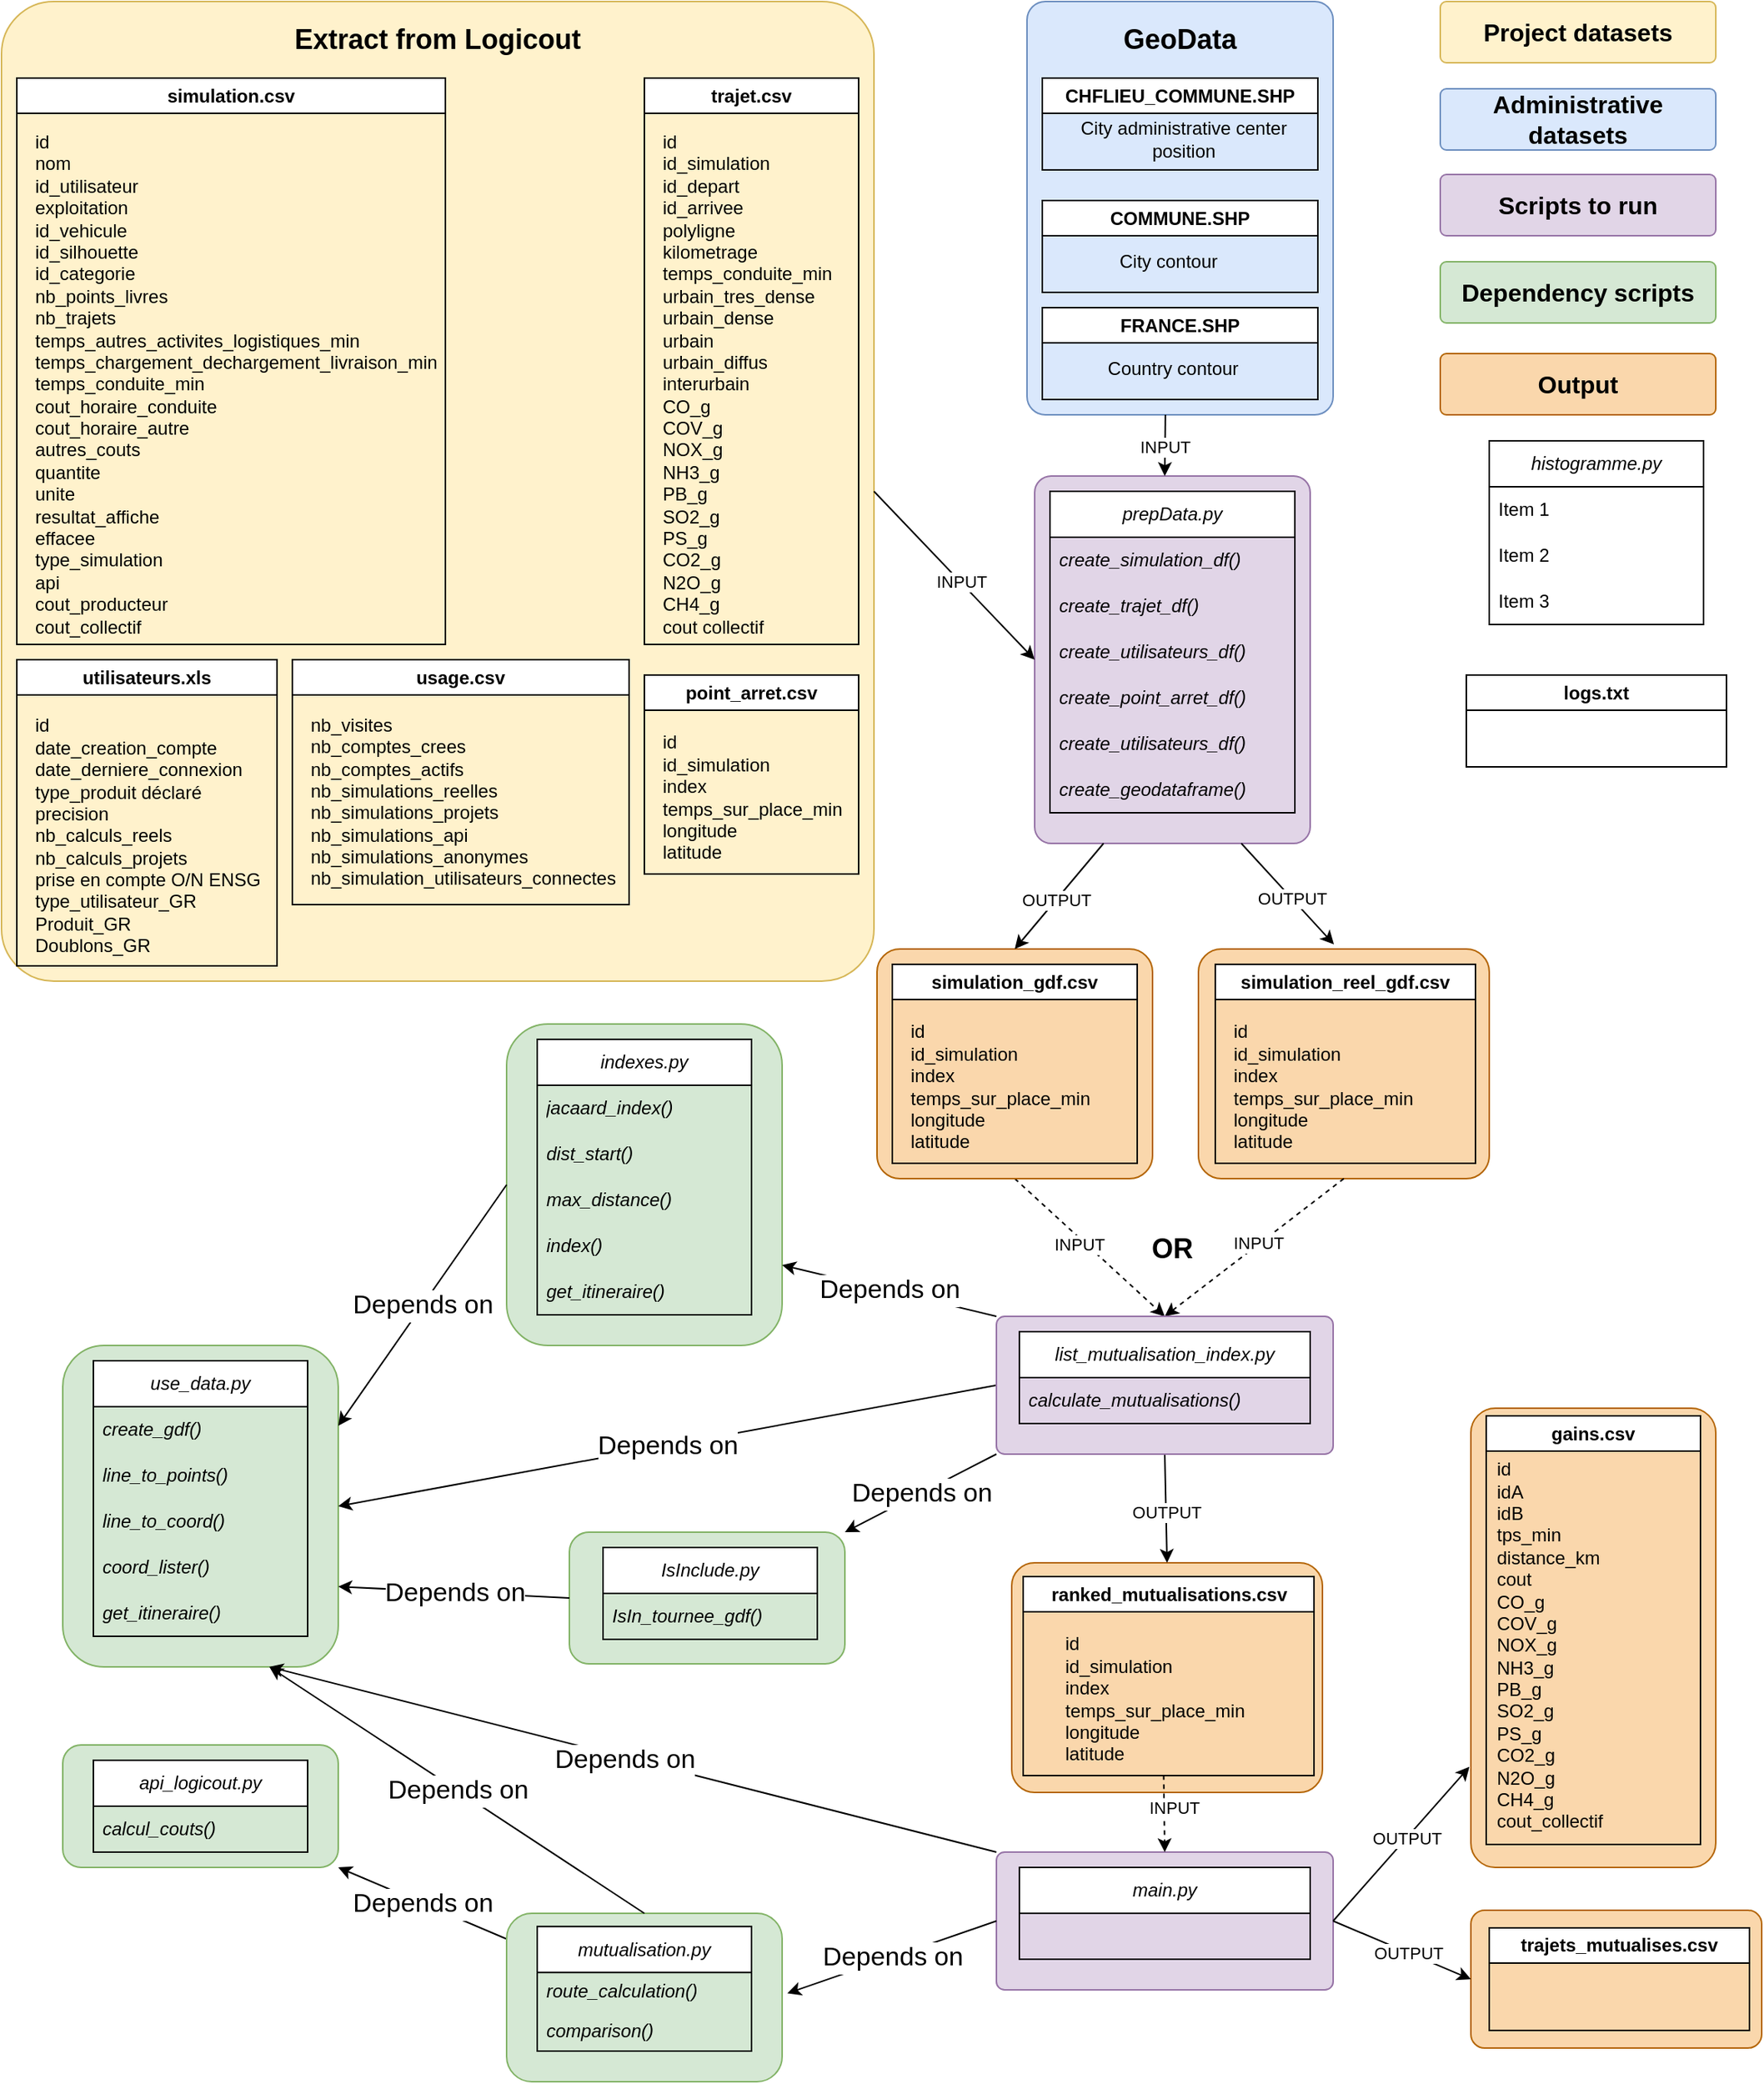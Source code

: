 <mxfile version="21.6.8" type="device">
  <diagram id="C5RBs43oDa-KdzZeNtuy" name="Page-1">
    <mxGraphModel dx="2844" dy="1932" grid="1" gridSize="10" guides="1" tooltips="1" connect="1" arrows="1" fold="1" page="1" pageScale="1" pageWidth="1169" pageHeight="827" math="0" shadow="0">
      <root>
        <mxCell id="WIyWlLk6GJQsqaUBKTNV-0" />
        <mxCell id="WIyWlLk6GJQsqaUBKTNV-1" parent="WIyWlLk6GJQsqaUBKTNV-0" />
        <mxCell id="5Gar_HWYRisM9vSzeSFC-234" value="" style="rounded=1;whiteSpace=wrap;html=1;shadow=0;glass=0;arcSize=10;fillColor=#fad7ac;strokeColor=#b46504;" vertex="1" parent="WIyWlLk6GJQsqaUBKTNV-1">
          <mxGeometry x="-195" y="470" width="190" height="90" as="geometry" />
        </mxCell>
        <mxCell id="5Gar_HWYRisM9vSzeSFC-221" value="" style="rounded=1;whiteSpace=wrap;html=1;shadow=0;glass=0;arcSize=10;fillColor=#fad7ac;strokeColor=#b46504;" vertex="1" parent="WIyWlLk6GJQsqaUBKTNV-1">
          <mxGeometry x="-495" y="243" width="203" height="150" as="geometry" />
        </mxCell>
        <mxCell id="5Gar_HWYRisM9vSzeSFC-211" value="" style="rounded=1;whiteSpace=wrap;html=1;shadow=0;glass=0;arcSize=10;fillColor=#fad7ac;strokeColor=#b46504;" vertex="1" parent="WIyWlLk6GJQsqaUBKTNV-1">
          <mxGeometry x="-373" y="-158" width="190" height="150" as="geometry" />
        </mxCell>
        <mxCell id="5Gar_HWYRisM9vSzeSFC-105" value="" style="rounded=1;whiteSpace=wrap;html=1;fillColor=#e1d5e7;strokeColor=#9673a6;arcSize=6;" vertex="1" parent="WIyWlLk6GJQsqaUBKTNV-1">
          <mxGeometry x="-480" y="-467" width="180" height="240" as="geometry" />
        </mxCell>
        <mxCell id="5Gar_HWYRisM9vSzeSFC-64" value="" style="rounded=1;whiteSpace=wrap;html=1;fillColor=#dae8fc;strokeColor=#6c8ebf;arcSize=6;" vertex="1" parent="WIyWlLk6GJQsqaUBKTNV-1">
          <mxGeometry x="-485" y="-777" width="200" height="270" as="geometry" />
        </mxCell>
        <mxCell id="5Gar_HWYRisM9vSzeSFC-61" value="" style="rounded=1;whiteSpace=wrap;html=1;fillColor=#fff2cc;strokeColor=#d6b656;shadow=0;glass=0;arcSize=6;" vertex="1" parent="WIyWlLk6GJQsqaUBKTNV-1">
          <mxGeometry x="-1155" y="-777" width="570" height="640" as="geometry" />
        </mxCell>
        <mxCell id="5Gar_HWYRisM9vSzeSFC-0" value="&lt;i&gt;prepData.py&lt;/i&gt;" style="swimlane;fontStyle=0;childLayout=stackLayout;horizontal=1;startSize=30;horizontalStack=0;resizeParent=1;resizeParentMax=0;resizeLast=0;collapsible=1;marginBottom=0;whiteSpace=wrap;html=1;resizable=0;deletable=0;" vertex="1" parent="WIyWlLk6GJQsqaUBKTNV-1">
          <mxGeometry x="-470" y="-457" width="160" height="210" as="geometry" />
        </mxCell>
        <mxCell id="5Gar_HWYRisM9vSzeSFC-1" value="&lt;i&gt;create_simulation_df()&lt;/i&gt;" style="text;strokeColor=none;fillColor=none;align=left;verticalAlign=middle;spacingLeft=4;spacingRight=4;overflow=hidden;points=[[0,0.5],[1,0.5]];portConstraint=eastwest;rotatable=0;whiteSpace=wrap;html=1;resizable=0;deletable=0;" vertex="1" parent="5Gar_HWYRisM9vSzeSFC-0">
          <mxGeometry y="30" width="160" height="30" as="geometry" />
        </mxCell>
        <mxCell id="5Gar_HWYRisM9vSzeSFC-2" value="&lt;i&gt;create_trajet_df()&lt;/i&gt;" style="text;strokeColor=none;fillColor=none;align=left;verticalAlign=middle;spacingLeft=4;spacingRight=4;overflow=hidden;points=[[0,0.5],[1,0.5]];portConstraint=eastwest;rotatable=0;whiteSpace=wrap;html=1;resizable=0;deletable=0;" vertex="1" parent="5Gar_HWYRisM9vSzeSFC-0">
          <mxGeometry y="60" width="160" height="30" as="geometry" />
        </mxCell>
        <mxCell id="5Gar_HWYRisM9vSzeSFC-3" value="&lt;i&gt;create_utilisateurs_df()&lt;/i&gt;" style="text;strokeColor=none;fillColor=none;align=left;verticalAlign=middle;spacingLeft=4;spacingRight=4;overflow=hidden;points=[[0,0.5],[1,0.5]];portConstraint=eastwest;rotatable=0;whiteSpace=wrap;html=1;resizable=0;deletable=0;" vertex="1" parent="5Gar_HWYRisM9vSzeSFC-0">
          <mxGeometry y="90" width="160" height="30" as="geometry" />
        </mxCell>
        <mxCell id="5Gar_HWYRisM9vSzeSFC-49" value="&lt;i&gt;create_point_arret_df()&lt;/i&gt;" style="text;strokeColor=none;fillColor=none;align=left;verticalAlign=middle;spacingLeft=4;spacingRight=4;overflow=hidden;points=[[0,0.5],[1,0.5]];portConstraint=eastwest;rotatable=0;whiteSpace=wrap;html=1;resizable=0;deletable=0;" vertex="1" parent="5Gar_HWYRisM9vSzeSFC-0">
          <mxGeometry y="120" width="160" height="30" as="geometry" />
        </mxCell>
        <mxCell id="5Gar_HWYRisM9vSzeSFC-112" value="&lt;i&gt;create_utilisateurs_df()&lt;/i&gt;" style="text;strokeColor=none;fillColor=none;align=left;verticalAlign=middle;spacingLeft=4;spacingRight=4;overflow=hidden;points=[[0,0.5],[1,0.5]];portConstraint=eastwest;rotatable=0;whiteSpace=wrap;html=1;resizable=0;deletable=0;" vertex="1" parent="5Gar_HWYRisM9vSzeSFC-0">
          <mxGeometry y="150" width="160" height="30" as="geometry" />
        </mxCell>
        <mxCell id="5Gar_HWYRisM9vSzeSFC-73" value="&lt;i&gt;create_geodataframe()&lt;/i&gt;" style="text;strokeColor=none;fillColor=none;align=left;verticalAlign=middle;spacingLeft=4;spacingRight=4;overflow=hidden;points=[[0,0.5],[1,0.5]];portConstraint=eastwest;rotatable=0;whiteSpace=wrap;html=1;resizable=0;deletable=0;" vertex="1" parent="5Gar_HWYRisM9vSzeSFC-0">
          <mxGeometry y="180" width="160" height="30" as="geometry" />
        </mxCell>
        <mxCell id="5Gar_HWYRisM9vSzeSFC-4" value="&lt;i&gt;histogramme.py&lt;/i&gt;" style="swimlane;fontStyle=0;childLayout=stackLayout;horizontal=1;startSize=30;horizontalStack=0;resizeParent=1;resizeParentMax=0;resizeLast=0;collapsible=1;marginBottom=0;whiteSpace=wrap;html=1;" vertex="1" parent="WIyWlLk6GJQsqaUBKTNV-1">
          <mxGeometry x="-183" y="-490" width="140" height="120" as="geometry" />
        </mxCell>
        <mxCell id="5Gar_HWYRisM9vSzeSFC-5" value="Item 1" style="text;strokeColor=none;fillColor=none;align=left;verticalAlign=middle;spacingLeft=4;spacingRight=4;overflow=hidden;points=[[0,0.5],[1,0.5]];portConstraint=eastwest;rotatable=0;whiteSpace=wrap;html=1;" vertex="1" parent="5Gar_HWYRisM9vSzeSFC-4">
          <mxGeometry y="30" width="140" height="30" as="geometry" />
        </mxCell>
        <mxCell id="5Gar_HWYRisM9vSzeSFC-6" value="Item 2" style="text;strokeColor=none;fillColor=none;align=left;verticalAlign=middle;spacingLeft=4;spacingRight=4;overflow=hidden;points=[[0,0.5],[1,0.5]];portConstraint=eastwest;rotatable=0;whiteSpace=wrap;html=1;" vertex="1" parent="5Gar_HWYRisM9vSzeSFC-4">
          <mxGeometry y="60" width="140" height="30" as="geometry" />
        </mxCell>
        <mxCell id="5Gar_HWYRisM9vSzeSFC-7" value="Item 3" style="text;strokeColor=none;fillColor=none;align=left;verticalAlign=middle;spacingLeft=4;spacingRight=4;overflow=hidden;points=[[0,0.5],[1,0.5]];portConstraint=eastwest;rotatable=0;whiteSpace=wrap;html=1;" vertex="1" parent="5Gar_HWYRisM9vSzeSFC-4">
          <mxGeometry y="90" width="140" height="30" as="geometry" />
        </mxCell>
        <mxCell id="5Gar_HWYRisM9vSzeSFC-37" value="point_arret.csv" style="swimlane;whiteSpace=wrap;html=1;" vertex="1" parent="WIyWlLk6GJQsqaUBKTNV-1">
          <mxGeometry x="-735" y="-337" width="140" height="130" as="geometry" />
        </mxCell>
        <mxCell id="5Gar_HWYRisM9vSzeSFC-41" value="id&lt;br&gt;id_simulation&lt;br&gt;index&lt;br&gt;temps_sur_place_min&lt;br&gt;longitude&lt;br&gt;latitude" style="text;html=1;align=left;verticalAlign=middle;resizable=0;points=[];autosize=1;strokeColor=none;fillColor=none;" vertex="1" parent="5Gar_HWYRisM9vSzeSFC-37">
          <mxGeometry x="10" y="30" width="140" height="100" as="geometry" />
        </mxCell>
        <mxCell id="5Gar_HWYRisM9vSzeSFC-38" value="simulation.csv" style="swimlane;whiteSpace=wrap;html=1;" vertex="1" parent="WIyWlLk6GJQsqaUBKTNV-1">
          <mxGeometry x="-1145" y="-727" width="280" height="370" as="geometry" />
        </mxCell>
        <mxCell id="5Gar_HWYRisM9vSzeSFC-42" value="id&lt;br&gt;nom&lt;br&gt;id_utilisateur&lt;br&gt;exploitation&lt;br&gt;id_vehicule&lt;br&gt;id_silhouette&lt;br&gt;id_categorie&lt;br&gt;nb_points_livres&lt;br&gt;nb_trajets&lt;br&gt;temps_autres_activites_logistiques_min&lt;br&gt;temps_chargement_dechargement_livraison_min&lt;br&gt;temps_conduite_min&lt;br&gt;cout_horaire_conduite&lt;br&gt;cout_horaire_autre&lt;br&gt;autres_couts&lt;br&gt;quantite&lt;br&gt;unite&lt;br&gt;resultat_affiche&lt;br&gt;effacee&lt;br&gt;type_simulation&lt;br&gt;api&lt;br&gt;cout_producteur&lt;br&gt;cout_collectif" style="text;html=1;align=left;verticalAlign=middle;resizable=0;points=[];autosize=1;strokeColor=none;fillColor=none;" vertex="1" parent="5Gar_HWYRisM9vSzeSFC-38">
          <mxGeometry x="10" y="30" width="290" height="340" as="geometry" />
        </mxCell>
        <mxCell id="5Gar_HWYRisM9vSzeSFC-40" value="usage.csv" style="swimlane;whiteSpace=wrap;html=1;" vertex="1" parent="WIyWlLk6GJQsqaUBKTNV-1">
          <mxGeometry x="-965" y="-347" width="220" height="160" as="geometry" />
        </mxCell>
        <mxCell id="5Gar_HWYRisM9vSzeSFC-44" value="&lt;div&gt;nb_visites&lt;/div&gt;&lt;div&gt;nb_comptes_crees&lt;/div&gt;&lt;div&gt;nb_comptes_actifs&lt;/div&gt;&lt;div&gt;nb_simulations_reelles&lt;/div&gt;&lt;div&gt;nb_simulations_projets&lt;/div&gt;&lt;div&gt;nb_simulations_api&lt;/div&gt;&lt;div&gt;nb_simulations_anonymes&lt;/div&gt;&lt;div&gt;nb_simulation_utilisateurs_connectes&lt;/div&gt;&lt;div&gt;&lt;br&gt;&lt;/div&gt;" style="text;html=1;align=left;verticalAlign=middle;resizable=0;points=[];autosize=1;strokeColor=none;fillColor=none;" vertex="1" parent="5Gar_HWYRisM9vSzeSFC-40">
          <mxGeometry x="10" y="30" width="220" height="140" as="geometry" />
        </mxCell>
        <mxCell id="5Gar_HWYRisM9vSzeSFC-55" value="COMMUNE.SHP" style="swimlane;whiteSpace=wrap;html=1;" vertex="1" parent="WIyWlLk6GJQsqaUBKTNV-1">
          <mxGeometry x="-475" y="-647" width="180" height="60" as="geometry" />
        </mxCell>
        <mxCell id="5Gar_HWYRisM9vSzeSFC-57" value="CHFLIEU_COMMUNE.SHP" style="swimlane;whiteSpace=wrap;html=1;startSize=23;" vertex="1" parent="WIyWlLk6GJQsqaUBKTNV-1">
          <mxGeometry x="-475" y="-727" width="180" height="60" as="geometry" />
        </mxCell>
        <mxCell id="5Gar_HWYRisM9vSzeSFC-193" value="City administrative center position" style="text;html=1;strokeColor=none;fillColor=none;align=center;verticalAlign=middle;whiteSpace=wrap;rounded=0;" vertex="1" parent="5Gar_HWYRisM9vSzeSFC-57">
          <mxGeometry x="5" y="20" width="175" height="40" as="geometry" />
        </mxCell>
        <mxCell id="5Gar_HWYRisM9vSzeSFC-58" value="FRANCE.SHP" style="swimlane;whiteSpace=wrap;html=1;" vertex="1" parent="WIyWlLk6GJQsqaUBKTNV-1">
          <mxGeometry x="-475" y="-577" width="180" height="60" as="geometry" />
        </mxCell>
        <mxCell id="5Gar_HWYRisM9vSzeSFC-39" value="trajet.csv" style="swimlane;whiteSpace=wrap;html=1;" vertex="1" parent="WIyWlLk6GJQsqaUBKTNV-1">
          <mxGeometry x="-735" y="-727" width="140" height="370" as="geometry" />
        </mxCell>
        <mxCell id="5Gar_HWYRisM9vSzeSFC-43" value="id&lt;br&gt;id_simulation&lt;br&gt;id_depart&lt;br&gt;id_arrivee&lt;br&gt;polyligne&lt;br&gt;kilometrage&lt;br&gt;temps_conduite_min&lt;br&gt;urbain_tres_dense&lt;br&gt;urbain_dense&lt;br&gt;urbain&lt;br&gt;urbain_diffus&lt;br&gt;interurbain&lt;br&gt;CO_g&lt;br&gt;COV_g&lt;br&gt;NOX_g&lt;br&gt;NH3_g&lt;br&gt;PB_g&lt;br&gt;SO2_g&lt;br&gt;PS_g&lt;br&gt;CO2_g&lt;br&gt;N2O_g&lt;br&gt;CH4_g&lt;br&gt;cout collectif" style="text;html=1;align=left;verticalAlign=middle;resizable=0;points=[];autosize=1;strokeColor=none;fillColor=none;" vertex="1" parent="5Gar_HWYRisM9vSzeSFC-39">
          <mxGeometry x="10" y="30" width="130" height="340" as="geometry" />
        </mxCell>
        <mxCell id="5Gar_HWYRisM9vSzeSFC-51" value="utilisateurs.xls" style="swimlane;whiteSpace=wrap;html=1;" vertex="1" parent="WIyWlLk6GJQsqaUBKTNV-1">
          <mxGeometry x="-1145" y="-347" width="170" height="200" as="geometry" />
        </mxCell>
        <mxCell id="5Gar_HWYRisM9vSzeSFC-52" value="&lt;div&gt;id&lt;/div&gt;&lt;div&gt;date_creation_compte&lt;/div&gt;&lt;div&gt;date_derniere_connexion&lt;/div&gt;&lt;div&gt;type_produit déclaré&lt;/div&gt;&lt;div&gt;precision&lt;/div&gt;&lt;div&gt;nb_calculs_reels&lt;/div&gt;&lt;div&gt;nb_calculs_projets&lt;/div&gt;&lt;div&gt;prise en compte O/N ENSG&lt;/div&gt;&lt;div&gt;type_utilisateur_GR&lt;/div&gt;&lt;div&gt;Produit_GR&lt;/div&gt;&lt;div&gt;Doublons_GR&lt;/div&gt;" style="text;html=1;align=left;verticalAlign=middle;resizable=0;points=[];autosize=1;strokeColor=none;fillColor=none;" vertex="1" parent="5Gar_HWYRisM9vSzeSFC-51">
          <mxGeometry x="10" y="30" width="170" height="170" as="geometry" />
        </mxCell>
        <mxCell id="5Gar_HWYRisM9vSzeSFC-63" value="&lt;b&gt;&lt;font style=&quot;font-size: 18px;&quot;&gt;Extract from Logicout&lt;/font&gt;&lt;/b&gt;" style="text;html=1;strokeColor=none;fillColor=none;align=center;verticalAlign=middle;whiteSpace=wrap;rounded=0;" vertex="1" parent="WIyWlLk6GJQsqaUBKTNV-1">
          <mxGeometry x="-965" y="-767" width="190" height="30" as="geometry" />
        </mxCell>
        <mxCell id="5Gar_HWYRisM9vSzeSFC-65" value="&lt;b&gt;&lt;font style=&quot;font-size: 18px;&quot;&gt;GeoData&lt;/font&gt;&lt;/b&gt;" style="text;html=1;strokeColor=none;fillColor=none;align=center;verticalAlign=middle;whiteSpace=wrap;rounded=0;" vertex="1" parent="WIyWlLk6GJQsqaUBKTNV-1">
          <mxGeometry x="-480" y="-767" width="190" height="30" as="geometry" />
        </mxCell>
        <mxCell id="5Gar_HWYRisM9vSzeSFC-81" value="" style="endArrow=classic;html=1;rounded=0;entryX=0.5;entryY=0;entryDx=0;entryDy=0;exitX=0.5;exitY=1;exitDx=0;exitDy=0;dashed=1;" edge="1" parent="WIyWlLk6GJQsqaUBKTNV-1" source="5Gar_HWYRisM9vSzeSFC-211" target="5Gar_HWYRisM9vSzeSFC-115">
          <mxGeometry relative="1" as="geometry">
            <mxPoint x="-274.94" y="-97" as="sourcePoint" />
            <mxPoint x="-345" y="-18" as="targetPoint" />
          </mxGeometry>
        </mxCell>
        <mxCell id="5Gar_HWYRisM9vSzeSFC-84" value="INPUT" style="edgeLabel;html=1;align=center;verticalAlign=middle;resizable=0;points=[];" vertex="1" connectable="0" parent="5Gar_HWYRisM9vSzeSFC-81">
          <mxGeometry x="0.073" relative="1" as="geometry">
            <mxPoint x="6" y="-6" as="offset" />
          </mxGeometry>
        </mxCell>
        <mxCell id="5Gar_HWYRisM9vSzeSFC-85" value="" style="endArrow=classic;html=1;rounded=0;exitX=0.452;exitY=1;exitDx=0;exitDy=0;exitPerimeter=0;" edge="1" parent="WIyWlLk6GJQsqaUBKTNV-1" source="5Gar_HWYRisM9vSzeSFC-64">
          <mxGeometry relative="1" as="geometry">
            <mxPoint x="-396" y="-504" as="sourcePoint" />
            <mxPoint x="-395" y="-467" as="targetPoint" />
          </mxGeometry>
        </mxCell>
        <mxCell id="5Gar_HWYRisM9vSzeSFC-88" value="INPUT" style="edgeLabel;html=1;align=center;verticalAlign=middle;resizable=0;points=[];" vertex="1" connectable="0" parent="5Gar_HWYRisM9vSzeSFC-85">
          <mxGeometry x="0.073" relative="1" as="geometry">
            <mxPoint y="-1" as="offset" />
          </mxGeometry>
        </mxCell>
        <mxCell id="5Gar_HWYRisM9vSzeSFC-97" value="" style="endArrow=classic;html=1;rounded=0;entryX=0.466;entryY=-0.02;entryDx=0;entryDy=0;exitX=0.75;exitY=1;exitDx=0;exitDy=0;entryPerimeter=0;" edge="1" parent="WIyWlLk6GJQsqaUBKTNV-1" source="5Gar_HWYRisM9vSzeSFC-105" target="5Gar_HWYRisM9vSzeSFC-211">
          <mxGeometry relative="1" as="geometry">
            <mxPoint x="-385" y="-227" as="sourcePoint" />
            <mxPoint x="-375" y="-187" as="targetPoint" />
          </mxGeometry>
        </mxCell>
        <mxCell id="5Gar_HWYRisM9vSzeSFC-100" value="OUTPUT" style="edgeLabel;html=1;align=center;verticalAlign=middle;resizable=0;points=[];" vertex="1" connectable="0" parent="5Gar_HWYRisM9vSzeSFC-97">
          <mxGeometry x="0.073" relative="1" as="geometry">
            <mxPoint as="offset" />
          </mxGeometry>
        </mxCell>
        <mxCell id="5Gar_HWYRisM9vSzeSFC-101" value="" style="endArrow=classic;html=1;rounded=0;dashed=1;entryX=0.5;entryY=0;entryDx=0;entryDy=0;exitX=0.5;exitY=1;exitDx=0;exitDy=0;" edge="1" parent="WIyWlLk6GJQsqaUBKTNV-1" source="5Gar_HWYRisM9vSzeSFC-209" target="5Gar_HWYRisM9vSzeSFC-115">
          <mxGeometry relative="1" as="geometry">
            <mxPoint x="-455" y="-7" as="sourcePoint" />
            <mxPoint x="-414" y="62" as="targetPoint" />
          </mxGeometry>
        </mxCell>
        <mxCell id="5Gar_HWYRisM9vSzeSFC-103" value="INPUT" style="edgeLabel;html=1;align=center;verticalAlign=middle;resizable=0;points=[];" vertex="1" connectable="0" parent="5Gar_HWYRisM9vSzeSFC-101">
          <mxGeometry x="0.073" relative="1" as="geometry">
            <mxPoint x="-11" y="-6" as="offset" />
          </mxGeometry>
        </mxCell>
        <mxCell id="5Gar_HWYRisM9vSzeSFC-104" value="&lt;b&gt;&lt;font style=&quot;font-size: 18px;&quot;&gt;OR&lt;/font&gt;&lt;/b&gt;" style="text;html=1;strokeColor=none;fillColor=none;align=center;verticalAlign=middle;whiteSpace=wrap;rounded=0;" vertex="1" parent="WIyWlLk6GJQsqaUBKTNV-1">
          <mxGeometry x="-420" y="23" width="60" height="29" as="geometry" />
        </mxCell>
        <mxCell id="5Gar_HWYRisM9vSzeSFC-106" value="" style="endArrow=classic;html=1;rounded=0;exitX=1;exitY=0.5;exitDx=0;exitDy=0;entryX=0;entryY=0.5;entryDx=0;entryDy=0;" edge="1" parent="WIyWlLk6GJQsqaUBKTNV-1" source="5Gar_HWYRisM9vSzeSFC-61" target="5Gar_HWYRisM9vSzeSFC-105">
          <mxGeometry relative="1" as="geometry">
            <mxPoint x="-385" y="-497" as="sourcePoint" />
            <mxPoint x="-385" y="-457" as="targetPoint" />
          </mxGeometry>
        </mxCell>
        <mxCell id="5Gar_HWYRisM9vSzeSFC-109" value="INPUT" style="edgeLabel;html=1;align=center;verticalAlign=middle;resizable=0;points=[];" vertex="1" connectable="0" parent="5Gar_HWYRisM9vSzeSFC-106">
          <mxGeometry x="0.073" relative="1" as="geometry">
            <mxPoint as="offset" />
          </mxGeometry>
        </mxCell>
        <mxCell id="5Gar_HWYRisM9vSzeSFC-123" value="ranked_mutualisations.csv" style="swimlane;whiteSpace=wrap;html=1;" vertex="1" parent="WIyWlLk6GJQsqaUBKTNV-1">
          <mxGeometry x="-487.5" y="252" width="190" height="130" as="geometry" />
        </mxCell>
        <mxCell id="5Gar_HWYRisM9vSzeSFC-124" value="id&lt;br&gt;id_simulation&lt;br&gt;index&lt;br&gt;temps_sur_place_min&lt;br&gt;longitude&lt;br&gt;latitude" style="text;html=1;align=left;verticalAlign=middle;resizable=0;points=[];autosize=1;strokeColor=none;fillColor=none;" vertex="1" parent="5Gar_HWYRisM9vSzeSFC-123">
          <mxGeometry x="25" y="30" width="140" height="100" as="geometry" />
        </mxCell>
        <mxCell id="5Gar_HWYRisM9vSzeSFC-126" value="" style="endArrow=classic;html=1;rounded=0;exitX=0.5;exitY=1;exitDx=0;exitDy=0;entryX=0.5;entryY=0;entryDx=0;entryDy=0;" edge="1" parent="WIyWlLk6GJQsqaUBKTNV-1" source="5Gar_HWYRisM9vSzeSFC-115" target="5Gar_HWYRisM9vSzeSFC-221">
          <mxGeometry relative="1" as="geometry">
            <mxPoint x="-245" y="102" as="sourcePoint" />
            <mxPoint x="-225" y="97" as="targetPoint" />
          </mxGeometry>
        </mxCell>
        <mxCell id="5Gar_HWYRisM9vSzeSFC-127" value="OUTPUT" style="edgeLabel;html=1;align=center;verticalAlign=middle;resizable=0;points=[];" vertex="1" connectable="0" parent="5Gar_HWYRisM9vSzeSFC-126">
          <mxGeometry x="0.073" relative="1" as="geometry">
            <mxPoint as="offset" />
          </mxGeometry>
        </mxCell>
        <mxCell id="5Gar_HWYRisM9vSzeSFC-147" value="" style="group" vertex="1" connectable="0" parent="WIyWlLk6GJQsqaUBKTNV-1">
          <mxGeometry x="-1115" y="101" width="180" height="210" as="geometry" />
        </mxCell>
        <mxCell id="5Gar_HWYRisM9vSzeSFC-122" value="" style="rounded=1;whiteSpace=wrap;html=1;fillColor=#d5e8d4;strokeColor=#82b366;" vertex="1" parent="5Gar_HWYRisM9vSzeSFC-147">
          <mxGeometry width="180" height="210" as="geometry" />
        </mxCell>
        <mxCell id="5Gar_HWYRisM9vSzeSFC-33" value="&lt;i&gt;use_data.py&lt;/i&gt;" style="swimlane;fontStyle=0;childLayout=stackLayout;horizontal=1;startSize=30;horizontalStack=0;resizeParent=1;resizeParentMax=0;resizeLast=0;collapsible=1;marginBottom=0;whiteSpace=wrap;html=1;" vertex="1" parent="5Gar_HWYRisM9vSzeSFC-147">
          <mxGeometry x="20" y="10" width="140" height="180" as="geometry" />
        </mxCell>
        <mxCell id="5Gar_HWYRisM9vSzeSFC-34" value="&lt;i&gt;create_gdf()&lt;/i&gt;" style="text;strokeColor=none;fillColor=none;align=left;verticalAlign=middle;spacingLeft=4;spacingRight=4;overflow=hidden;points=[[0,0.5],[1,0.5]];portConstraint=eastwest;rotatable=0;whiteSpace=wrap;html=1;" vertex="1" parent="5Gar_HWYRisM9vSzeSFC-33">
          <mxGeometry y="30" width="140" height="30" as="geometry" />
        </mxCell>
        <mxCell id="5Gar_HWYRisM9vSzeSFC-35" value="&lt;i&gt;line_to_points()&lt;/i&gt;" style="text;strokeColor=none;fillColor=none;align=left;verticalAlign=middle;spacingLeft=4;spacingRight=4;overflow=hidden;points=[[0,0.5],[1,0.5]];portConstraint=eastwest;rotatable=0;whiteSpace=wrap;html=1;" vertex="1" parent="5Gar_HWYRisM9vSzeSFC-33">
          <mxGeometry y="60" width="140" height="30" as="geometry" />
        </mxCell>
        <mxCell id="5Gar_HWYRisM9vSzeSFC-36" value="&lt;i&gt;line_to_coord()&lt;/i&gt;" style="text;strokeColor=none;fillColor=none;align=left;verticalAlign=middle;spacingLeft=4;spacingRight=4;overflow=hidden;points=[[0,0.5],[1,0.5]];portConstraint=eastwest;rotatable=0;whiteSpace=wrap;html=1;" vertex="1" parent="5Gar_HWYRisM9vSzeSFC-33">
          <mxGeometry y="90" width="140" height="30" as="geometry" />
        </mxCell>
        <mxCell id="5Gar_HWYRisM9vSzeSFC-131" value="&lt;i&gt;coord_lister()&lt;/i&gt;" style="text;strokeColor=none;fillColor=none;align=left;verticalAlign=middle;spacingLeft=4;spacingRight=4;overflow=hidden;points=[[0,0.5],[1,0.5]];portConstraint=eastwest;rotatable=0;whiteSpace=wrap;html=1;" vertex="1" parent="5Gar_HWYRisM9vSzeSFC-33">
          <mxGeometry y="120" width="140" height="30" as="geometry" />
        </mxCell>
        <mxCell id="5Gar_HWYRisM9vSzeSFC-132" value="&lt;i&gt;get_itineraire()&lt;/i&gt;" style="text;strokeColor=none;fillColor=none;align=left;verticalAlign=middle;spacingLeft=4;spacingRight=4;overflow=hidden;points=[[0,0.5],[1,0.5]];portConstraint=eastwest;rotatable=0;whiteSpace=wrap;html=1;" vertex="1" parent="5Gar_HWYRisM9vSzeSFC-33">
          <mxGeometry y="150" width="140" height="30" as="geometry" />
        </mxCell>
        <mxCell id="5Gar_HWYRisM9vSzeSFC-149" value="" style="group" vertex="1" connectable="0" parent="WIyWlLk6GJQsqaUBKTNV-1">
          <mxGeometry x="-825" y="-109" width="180" height="210" as="geometry" />
        </mxCell>
        <mxCell id="5Gar_HWYRisM9vSzeSFC-140" value="" style="rounded=1;whiteSpace=wrap;html=1;fillColor=#d5e8d4;strokeColor=#82b366;" vertex="1" parent="5Gar_HWYRisM9vSzeSFC-149">
          <mxGeometry width="180" height="210" as="geometry" />
        </mxCell>
        <mxCell id="5Gar_HWYRisM9vSzeSFC-141" value="&lt;i&gt;indexes.py&lt;/i&gt;" style="swimlane;fontStyle=0;childLayout=stackLayout;horizontal=1;startSize=30;horizontalStack=0;resizeParent=1;resizeParentMax=0;resizeLast=0;collapsible=1;marginBottom=0;whiteSpace=wrap;html=1;" vertex="1" parent="5Gar_HWYRisM9vSzeSFC-149">
          <mxGeometry x="20" y="10" width="140" height="180" as="geometry" />
        </mxCell>
        <mxCell id="5Gar_HWYRisM9vSzeSFC-142" value="&lt;i&gt;jacaard_index()&lt;/i&gt;" style="text;strokeColor=none;fillColor=none;align=left;verticalAlign=middle;spacingLeft=4;spacingRight=4;overflow=hidden;points=[[0,0.5],[1,0.5]];portConstraint=eastwest;rotatable=0;whiteSpace=wrap;html=1;" vertex="1" parent="5Gar_HWYRisM9vSzeSFC-141">
          <mxGeometry y="30" width="140" height="30" as="geometry" />
        </mxCell>
        <mxCell id="5Gar_HWYRisM9vSzeSFC-143" value="&lt;i&gt;dist_start()&lt;/i&gt;" style="text;strokeColor=none;fillColor=none;align=left;verticalAlign=middle;spacingLeft=4;spacingRight=4;overflow=hidden;points=[[0,0.5],[1,0.5]];portConstraint=eastwest;rotatable=0;whiteSpace=wrap;html=1;" vertex="1" parent="5Gar_HWYRisM9vSzeSFC-141">
          <mxGeometry y="60" width="140" height="30" as="geometry" />
        </mxCell>
        <mxCell id="5Gar_HWYRisM9vSzeSFC-144" value="&lt;i&gt;max_distance()&lt;/i&gt;" style="text;strokeColor=none;fillColor=none;align=left;verticalAlign=middle;spacingLeft=4;spacingRight=4;overflow=hidden;points=[[0,0.5],[1,0.5]];portConstraint=eastwest;rotatable=0;whiteSpace=wrap;html=1;" vertex="1" parent="5Gar_HWYRisM9vSzeSFC-141">
          <mxGeometry y="90" width="140" height="30" as="geometry" />
        </mxCell>
        <mxCell id="5Gar_HWYRisM9vSzeSFC-145" value="&lt;i&gt;index()&lt;/i&gt;" style="text;strokeColor=none;fillColor=none;align=left;verticalAlign=middle;spacingLeft=4;spacingRight=4;overflow=hidden;points=[[0,0.5],[1,0.5]];portConstraint=eastwest;rotatable=0;whiteSpace=wrap;html=1;" vertex="1" parent="5Gar_HWYRisM9vSzeSFC-141">
          <mxGeometry y="120" width="140" height="30" as="geometry" />
        </mxCell>
        <mxCell id="5Gar_HWYRisM9vSzeSFC-146" value="&lt;i&gt;get_itineraire()&lt;/i&gt;" style="text;strokeColor=none;fillColor=none;align=left;verticalAlign=middle;spacingLeft=4;spacingRight=4;overflow=hidden;points=[[0,0.5],[1,0.5]];portConstraint=eastwest;rotatable=0;whiteSpace=wrap;html=1;" vertex="1" parent="5Gar_HWYRisM9vSzeSFC-141">
          <mxGeometry y="150" width="140" height="30" as="geometry" />
        </mxCell>
        <mxCell id="5Gar_HWYRisM9vSzeSFC-150" value="" style="group" vertex="1" connectable="0" parent="WIyWlLk6GJQsqaUBKTNV-1">
          <mxGeometry x="-800" y="212" width="186" height="210" as="geometry" />
        </mxCell>
        <mxCell id="5Gar_HWYRisM9vSzeSFC-159" value="" style="group" vertex="1" connectable="0" parent="5Gar_HWYRisM9vSzeSFC-150">
          <mxGeometry x="16" y="11" width="180" height="86" as="geometry" />
        </mxCell>
        <mxCell id="5Gar_HWYRisM9vSzeSFC-133" value="" style="rounded=1;whiteSpace=wrap;html=1;fillColor=#d5e8d4;strokeColor=#82b366;container=1;" vertex="1" parent="5Gar_HWYRisM9vSzeSFC-159">
          <mxGeometry width="180" height="86" as="geometry" />
        </mxCell>
        <mxCell id="5Gar_HWYRisM9vSzeSFC-134" value="&lt;i&gt;IsInclude.py&lt;/i&gt;" style="swimlane;fontStyle=0;childLayout=stackLayout;horizontal=1;startSize=30;horizontalStack=0;resizeParent=1;resizeParentMax=0;resizeLast=0;collapsible=1;marginBottom=0;whiteSpace=wrap;html=1;" vertex="1" parent="5Gar_HWYRisM9vSzeSFC-159">
          <mxGeometry x="22" y="10" width="140" height="60" as="geometry" />
        </mxCell>
        <mxCell id="5Gar_HWYRisM9vSzeSFC-135" value="&lt;i&gt;IsIn_tournee_gdf()&lt;/i&gt;" style="text;strokeColor=none;fillColor=none;align=left;verticalAlign=middle;spacingLeft=4;spacingRight=4;overflow=hidden;points=[[0,0.5],[1,0.5]];portConstraint=eastwest;rotatable=0;whiteSpace=wrap;html=1;" vertex="1" parent="5Gar_HWYRisM9vSzeSFC-134">
          <mxGeometry y="30" width="140" height="30" as="geometry" />
        </mxCell>
        <mxCell id="5Gar_HWYRisM9vSzeSFC-120" value="" style="endArrow=classic;html=1;rounded=0;entryX=1;entryY=0.5;entryDx=0;entryDy=0;fontSize=23;exitX=0;exitY=0.5;exitDx=0;exitDy=0;" edge="1" parent="WIyWlLk6GJQsqaUBKTNV-1" source="5Gar_HWYRisM9vSzeSFC-115" target="5Gar_HWYRisM9vSzeSFC-122">
          <mxGeometry relative="1" as="geometry">
            <mxPoint x="-515" y="172" as="sourcePoint" />
            <mxPoint x="-715" y="-98" as="targetPoint" />
          </mxGeometry>
        </mxCell>
        <mxCell id="5Gar_HWYRisM9vSzeSFC-121" value="Depends on" style="edgeLabel;resizable=0;html=1;align=center;verticalAlign=middle;fontSize=17;" connectable="0" vertex="1" parent="5Gar_HWYRisM9vSzeSFC-120">
          <mxGeometry relative="1" as="geometry" />
        </mxCell>
        <mxCell id="5Gar_HWYRisM9vSzeSFC-155" value="" style="endArrow=classic;html=1;rounded=0;exitX=0;exitY=0.5;exitDx=0;exitDy=0;fontSize=23;entryX=1;entryY=0.25;entryDx=0;entryDy=0;" edge="1" parent="WIyWlLk6GJQsqaUBKTNV-1" source="5Gar_HWYRisM9vSzeSFC-140" target="5Gar_HWYRisM9vSzeSFC-122">
          <mxGeometry relative="1" as="geometry">
            <mxPoint x="-505" y="62" as="sourcePoint" />
            <mxPoint x="-935" y="-105" as="targetPoint" />
          </mxGeometry>
        </mxCell>
        <mxCell id="5Gar_HWYRisM9vSzeSFC-156" value="Depends on" style="edgeLabel;resizable=0;html=1;align=center;verticalAlign=middle;fontSize=17;" connectable="0" vertex="1" parent="5Gar_HWYRisM9vSzeSFC-155">
          <mxGeometry relative="1" as="geometry" />
        </mxCell>
        <mxCell id="5Gar_HWYRisM9vSzeSFC-158" value="" style="group" vertex="1" connectable="0" parent="WIyWlLk6GJQsqaUBKTNV-1">
          <mxGeometry x="-505" y="82" width="220" height="90" as="geometry" />
        </mxCell>
        <mxCell id="5Gar_HWYRisM9vSzeSFC-115" value="" style="rounded=1;whiteSpace=wrap;html=1;fillColor=#e1d5e7;strokeColor=#9673a6;arcSize=6;" vertex="1" parent="5Gar_HWYRisM9vSzeSFC-158">
          <mxGeometry width="220" height="90" as="geometry" />
        </mxCell>
        <mxCell id="5Gar_HWYRisM9vSzeSFC-12" value="&lt;i&gt;list_mutualisation_index.py&lt;/i&gt;" style="swimlane;fontStyle=0;childLayout=stackLayout;horizontal=1;startSize=30;horizontalStack=0;resizeParent=1;resizeParentMax=0;resizeLast=0;collapsible=1;marginBottom=0;whiteSpace=wrap;html=1;" vertex="1" parent="5Gar_HWYRisM9vSzeSFC-158">
          <mxGeometry x="15" y="10" width="190" height="60" as="geometry" />
        </mxCell>
        <mxCell id="5Gar_HWYRisM9vSzeSFC-13" value="&lt;i&gt;calculate_mutualisations()&lt;/i&gt;" style="text;strokeColor=none;fillColor=none;align=left;verticalAlign=middle;spacingLeft=4;spacingRight=4;overflow=hidden;points=[[0,0.5],[1,0.5]];portConstraint=eastwest;rotatable=0;whiteSpace=wrap;html=1;" vertex="1" parent="5Gar_HWYRisM9vSzeSFC-12">
          <mxGeometry y="30" width="190" height="30" as="geometry" />
        </mxCell>
        <mxCell id="5Gar_HWYRisM9vSzeSFC-160" value="" style="endArrow=classic;html=1;rounded=0;exitX=0;exitY=0.5;exitDx=0;exitDy=0;fontSize=23;entryX=1;entryY=0.75;entryDx=0;entryDy=0;" edge="1" parent="WIyWlLk6GJQsqaUBKTNV-1" source="5Gar_HWYRisM9vSzeSFC-133" target="5Gar_HWYRisM9vSzeSFC-122">
          <mxGeometry relative="1" as="geometry">
            <mxPoint x="-775" y="67" as="sourcePoint" />
            <mxPoint x="-925" y="198" as="targetPoint" />
          </mxGeometry>
        </mxCell>
        <mxCell id="5Gar_HWYRisM9vSzeSFC-161" value="Depends on" style="edgeLabel;resizable=0;html=1;align=center;verticalAlign=middle;fontSize=17;" connectable="0" vertex="1" parent="5Gar_HWYRisM9vSzeSFC-160">
          <mxGeometry relative="1" as="geometry" />
        </mxCell>
        <mxCell id="5Gar_HWYRisM9vSzeSFC-163" value="" style="group" vertex="1" connectable="0" parent="WIyWlLk6GJQsqaUBKTNV-1">
          <mxGeometry x="-505" y="432" width="220" height="90" as="geometry" />
        </mxCell>
        <mxCell id="5Gar_HWYRisM9vSzeSFC-164" value="" style="rounded=1;whiteSpace=wrap;html=1;fillColor=#e1d5e7;strokeColor=#9673a6;arcSize=6;" vertex="1" parent="5Gar_HWYRisM9vSzeSFC-163">
          <mxGeometry width="220" height="90" as="geometry" />
        </mxCell>
        <mxCell id="5Gar_HWYRisM9vSzeSFC-165" value="&lt;i&gt;main.py&lt;/i&gt;" style="swimlane;fontStyle=0;childLayout=stackLayout;horizontal=1;startSize=30;horizontalStack=0;resizeParent=1;resizeParentMax=0;resizeLast=0;collapsible=1;marginBottom=0;whiteSpace=wrap;html=1;" vertex="1" parent="5Gar_HWYRisM9vSzeSFC-163">
          <mxGeometry x="15" y="10" width="190" height="60" as="geometry" />
        </mxCell>
        <mxCell id="5Gar_HWYRisM9vSzeSFC-170" value="" style="endArrow=classic;html=1;rounded=0;exitX=0;exitY=0;exitDx=0;exitDy=0;fontSize=23;entryX=0.75;entryY=1;entryDx=0;entryDy=0;" edge="1" parent="WIyWlLk6GJQsqaUBKTNV-1" source="5Gar_HWYRisM9vSzeSFC-164" target="5Gar_HWYRisM9vSzeSFC-122">
          <mxGeometry relative="1" as="geometry">
            <mxPoint x="-791" y="461" as="sourcePoint" />
            <mxPoint x="-941" y="380" as="targetPoint" />
          </mxGeometry>
        </mxCell>
        <mxCell id="5Gar_HWYRisM9vSzeSFC-171" value="Depends on" style="edgeLabel;resizable=0;html=1;align=center;verticalAlign=middle;fontSize=17;" connectable="0" vertex="1" parent="5Gar_HWYRisM9vSzeSFC-170">
          <mxGeometry relative="1" as="geometry">
            <mxPoint x="-6" as="offset" />
          </mxGeometry>
        </mxCell>
        <mxCell id="5Gar_HWYRisM9vSzeSFC-188" value="" style="endArrow=classic;html=1;rounded=0;fontSize=23;entryX=1.019;entryY=0.475;entryDx=0;entryDy=0;entryPerimeter=0;exitX=0;exitY=0.5;exitDx=0;exitDy=0;" edge="1" parent="WIyWlLk6GJQsqaUBKTNV-1" source="5Gar_HWYRisM9vSzeSFC-164" target="5Gar_HWYRisM9vSzeSFC-173">
          <mxGeometry relative="1" as="geometry">
            <mxPoint x="-525" y="582" as="sourcePoint" />
            <mxPoint x="-970" y="321" as="targetPoint" />
          </mxGeometry>
        </mxCell>
        <mxCell id="5Gar_HWYRisM9vSzeSFC-189" value="Depends on" style="edgeLabel;resizable=0;html=1;align=center;verticalAlign=middle;fontSize=17;" connectable="0" vertex="1" parent="5Gar_HWYRisM9vSzeSFC-188">
          <mxGeometry relative="1" as="geometry" />
        </mxCell>
        <mxCell id="5Gar_HWYRisM9vSzeSFC-190" value="" style="endArrow=classic;html=1;rounded=0;fontSize=23;entryX=1;entryY=1;entryDx=0;entryDy=0;" edge="1" parent="WIyWlLk6GJQsqaUBKTNV-1" source="5Gar_HWYRisM9vSzeSFC-173" target="5Gar_HWYRisM9vSzeSFC-181">
          <mxGeometry relative="1" as="geometry">
            <mxPoint x="-931.5" y="576.29" as="sourcePoint" />
            <mxPoint x="-1078.5" y="558.29" as="targetPoint" />
          </mxGeometry>
        </mxCell>
        <mxCell id="5Gar_HWYRisM9vSzeSFC-191" value="Depends on" style="edgeLabel;resizable=0;html=1;align=center;verticalAlign=middle;fontSize=17;" connectable="0" vertex="1" parent="5Gar_HWYRisM9vSzeSFC-190">
          <mxGeometry relative="1" as="geometry" />
        </mxCell>
        <mxCell id="5Gar_HWYRisM9vSzeSFC-192" value="" style="group" vertex="1" connectable="0" parent="WIyWlLk6GJQsqaUBKTNV-1">
          <mxGeometry x="-1115" y="362" width="180" height="80" as="geometry" />
        </mxCell>
        <mxCell id="5Gar_HWYRisM9vSzeSFC-181" value="" style="rounded=1;whiteSpace=wrap;html=1;fillColor=#d5e8d4;strokeColor=#82b366;" vertex="1" parent="5Gar_HWYRisM9vSzeSFC-192">
          <mxGeometry width="180" height="80" as="geometry" />
        </mxCell>
        <mxCell id="5Gar_HWYRisM9vSzeSFC-182" value="&lt;i&gt;api_logicout.py&lt;/i&gt;" style="swimlane;fontStyle=0;childLayout=stackLayout;horizontal=1;startSize=30;horizontalStack=0;resizeParent=1;resizeParentMax=0;resizeLast=0;collapsible=1;marginBottom=0;whiteSpace=wrap;html=1;" vertex="1" parent="5Gar_HWYRisM9vSzeSFC-192">
          <mxGeometry x="20" y="10" width="140" height="60" as="geometry" />
        </mxCell>
        <mxCell id="5Gar_HWYRisM9vSzeSFC-183" value="&lt;i&gt;calcul_couts()&lt;/i&gt;" style="text;strokeColor=none;fillColor=none;align=left;verticalAlign=middle;spacingLeft=4;spacingRight=4;overflow=hidden;points=[[0,0.5],[1,0.5]];portConstraint=eastwest;rotatable=0;whiteSpace=wrap;html=1;" vertex="1" parent="5Gar_HWYRisM9vSzeSFC-182">
          <mxGeometry y="30" width="140" height="30" as="geometry" />
        </mxCell>
        <mxCell id="5Gar_HWYRisM9vSzeSFC-194" value="City contour" style="text;html=1;strokeColor=none;fillColor=none;align=center;verticalAlign=middle;whiteSpace=wrap;rounded=0;" vertex="1" parent="WIyWlLk6GJQsqaUBKTNV-1">
          <mxGeometry x="-480" y="-627" width="175" height="40" as="geometry" />
        </mxCell>
        <mxCell id="5Gar_HWYRisM9vSzeSFC-195" value="Country contour" style="text;html=1;strokeColor=none;fillColor=none;align=center;verticalAlign=middle;whiteSpace=wrap;rounded=0;" vertex="1" parent="WIyWlLk6GJQsqaUBKTNV-1">
          <mxGeometry x="-477.5" y="-557" width="175" height="40" as="geometry" />
        </mxCell>
        <mxCell id="5Gar_HWYRisM9vSzeSFC-196" value="&lt;font style=&quot;font-size: 16px;&quot;&gt;&lt;b&gt;Project datasets&lt;/b&gt;&lt;/font&gt;" style="rounded=1;whiteSpace=wrap;html=1;fillColor=#fff2cc;strokeColor=#d6b656;shadow=0;glass=0;arcSize=10;" vertex="1" parent="WIyWlLk6GJQsqaUBKTNV-1">
          <mxGeometry x="-215" y="-777" width="180" height="40" as="geometry" />
        </mxCell>
        <mxCell id="5Gar_HWYRisM9vSzeSFC-199" value="&lt;font style=&quot;font-size: 16px;&quot;&gt;&lt;b&gt;Administrative&lt;br&gt;datasets&lt;/b&gt;&lt;/font&gt;" style="rounded=1;whiteSpace=wrap;html=1;fillColor=#dae8fc;strokeColor=#6c8ebf;shadow=0;glass=0;arcSize=10;" vertex="1" parent="WIyWlLk6GJQsqaUBKTNV-1">
          <mxGeometry x="-215" y="-720" width="180" height="40" as="geometry" />
        </mxCell>
        <mxCell id="5Gar_HWYRisM9vSzeSFC-200" value="&lt;font style=&quot;font-size: 16px;&quot;&gt;&lt;b&gt;Scripts to run&lt;/b&gt;&lt;/font&gt;" style="rounded=1;whiteSpace=wrap;html=1;fillColor=#e1d5e7;strokeColor=#9673a6;shadow=0;glass=0;arcSize=10;" vertex="1" parent="WIyWlLk6GJQsqaUBKTNV-1">
          <mxGeometry x="-215" y="-664" width="180" height="40" as="geometry" />
        </mxCell>
        <mxCell id="5Gar_HWYRisM9vSzeSFC-201" value="&lt;font style=&quot;font-size: 16px;&quot;&gt;&lt;b&gt;Dependency scripts&lt;/b&gt;&lt;/font&gt;" style="rounded=1;whiteSpace=wrap;html=1;fillColor=#d5e8d4;strokeColor=#82b366;shadow=0;glass=0;arcSize=10;" vertex="1" parent="WIyWlLk6GJQsqaUBKTNV-1">
          <mxGeometry x="-215" y="-607" width="180" height="40" as="geometry" />
        </mxCell>
        <mxCell id="5Gar_HWYRisM9vSzeSFC-167" value="" style="endArrow=classic;html=1;rounded=0;entryX=0.5;entryY=0;entryDx=0;entryDy=0;dashed=1;exitX=0.477;exitY=0.997;exitDx=0;exitDy=0;exitPerimeter=0;" edge="1" parent="WIyWlLk6GJQsqaUBKTNV-1" source="5Gar_HWYRisM9vSzeSFC-124" target="5Gar_HWYRisM9vSzeSFC-164">
          <mxGeometry relative="1" as="geometry">
            <mxPoint x="-395" y="462" as="sourcePoint" />
            <mxPoint x="-390" y="171" as="targetPoint" />
          </mxGeometry>
        </mxCell>
        <mxCell id="5Gar_HWYRisM9vSzeSFC-168" value="INPUT" style="edgeLabel;html=1;align=center;verticalAlign=middle;resizable=0;points=[];" vertex="1" connectable="0" parent="5Gar_HWYRisM9vSzeSFC-167">
          <mxGeometry x="0.073" relative="1" as="geometry">
            <mxPoint x="6" y="-6" as="offset" />
          </mxGeometry>
        </mxCell>
        <mxCell id="5Gar_HWYRisM9vSzeSFC-208" value="&lt;font style=&quot;font-size: 16px;&quot;&gt;&lt;b&gt;Output&lt;/b&gt;&lt;/font&gt;" style="rounded=1;whiteSpace=wrap;html=1;shadow=0;glass=0;arcSize=10;fillColor=#fad7ac;strokeColor=#b46504;" vertex="1" parent="WIyWlLk6GJQsqaUBKTNV-1">
          <mxGeometry x="-215" y="-547" width="180" height="40" as="geometry" />
        </mxCell>
        <mxCell id="5Gar_HWYRisM9vSzeSFC-202" value="" style="endArrow=classic;html=1;rounded=0;entryX=-0.006;entryY=0.781;entryDx=0;entryDy=0;exitX=1;exitY=0.5;exitDx=0;exitDy=0;entryPerimeter=0;" edge="1" parent="WIyWlLk6GJQsqaUBKTNV-1" source="5Gar_HWYRisM9vSzeSFC-164" target="5Gar_HWYRisM9vSzeSFC-212">
          <mxGeometry relative="1" as="geometry">
            <mxPoint x="-570" y="632" as="sourcePoint" />
            <mxPoint x="-610" y="712" as="targetPoint" />
          </mxGeometry>
        </mxCell>
        <mxCell id="5Gar_HWYRisM9vSzeSFC-203" value="OUTPUT" style="edgeLabel;html=1;align=center;verticalAlign=middle;resizable=0;points=[];" vertex="1" connectable="0" parent="5Gar_HWYRisM9vSzeSFC-202">
          <mxGeometry x="0.073" relative="1" as="geometry">
            <mxPoint as="offset" />
          </mxGeometry>
        </mxCell>
        <mxCell id="5Gar_HWYRisM9vSzeSFC-215" value="" style="group" vertex="1" connectable="0" parent="WIyWlLk6GJQsqaUBKTNV-1">
          <mxGeometry x="-825" y="472" width="180" height="110" as="geometry" />
        </mxCell>
        <mxCell id="5Gar_HWYRisM9vSzeSFC-173" value="" style="rounded=1;whiteSpace=wrap;html=1;fillColor=#d5e8d4;strokeColor=#82b366;container=1;" vertex="1" parent="5Gar_HWYRisM9vSzeSFC-215">
          <mxGeometry width="180" height="110" as="geometry" />
        </mxCell>
        <mxCell id="5Gar_HWYRisM9vSzeSFC-174" value="&lt;i&gt;mutualisation.py&lt;/i&gt;" style="swimlane;fontStyle=0;childLayout=stackLayout;horizontal=1;startSize=30;horizontalStack=0;resizeParent=1;resizeParentMax=0;resizeLast=0;collapsible=1;marginBottom=0;whiteSpace=wrap;html=1;" vertex="1" parent="5Gar_HWYRisM9vSzeSFC-215">
          <mxGeometry x="20" y="8.571" width="140" height="81.429" as="geometry" />
        </mxCell>
        <mxCell id="5Gar_HWYRisM9vSzeSFC-175" value="&lt;i&gt;route_calculation()&lt;/i&gt;" style="text;strokeColor=none;fillColor=none;align=left;verticalAlign=middle;spacingLeft=4;spacingRight=4;overflow=hidden;points=[[0,0.5],[1,0.5]];portConstraint=eastwest;rotatable=0;whiteSpace=wrap;html=1;" vertex="1" parent="5Gar_HWYRisM9vSzeSFC-174">
          <mxGeometry y="30" width="140" height="25.714" as="geometry" />
        </mxCell>
        <mxCell id="5Gar_HWYRisM9vSzeSFC-176" value="&lt;i&gt;comparison()&lt;/i&gt;" style="text;strokeColor=none;fillColor=none;align=left;verticalAlign=middle;spacingLeft=4;spacingRight=4;overflow=hidden;points=[[0,0.5],[1,0.5]];portConstraint=eastwest;rotatable=0;whiteSpace=wrap;html=1;" vertex="1" parent="5Gar_HWYRisM9vSzeSFC-174">
          <mxGeometry y="55.714" width="140" height="25.714" as="geometry" />
        </mxCell>
        <mxCell id="5Gar_HWYRisM9vSzeSFC-218" value="" style="group" vertex="1" connectable="0" parent="WIyWlLk6GJQsqaUBKTNV-1">
          <mxGeometry x="-583" y="-158" width="180" height="150" as="geometry" />
        </mxCell>
        <mxCell id="5Gar_HWYRisM9vSzeSFC-209" value="" style="rounded=1;whiteSpace=wrap;html=1;shadow=0;glass=0;arcSize=10;fillColor=#fad7ac;strokeColor=#b46504;" vertex="1" parent="5Gar_HWYRisM9vSzeSFC-218">
          <mxGeometry width="180" height="150" as="geometry" />
        </mxCell>
        <mxCell id="5Gar_HWYRisM9vSzeSFC-74" value="simulation_gdf.csv" style="swimlane;whiteSpace=wrap;html=1;" vertex="1" parent="5Gar_HWYRisM9vSzeSFC-218">
          <mxGeometry x="10" y="10" width="160" height="130" as="geometry" />
        </mxCell>
        <mxCell id="5Gar_HWYRisM9vSzeSFC-75" value="id&lt;br&gt;id_simulation&lt;br&gt;index&lt;br&gt;temps_sur_place_min&lt;br&gt;longitude&lt;br&gt;latitude" style="text;html=1;align=left;verticalAlign=middle;resizable=0;points=[];autosize=1;strokeColor=none;fillColor=none;" vertex="1" parent="5Gar_HWYRisM9vSzeSFC-74">
          <mxGeometry x="10" y="30" width="140" height="100" as="geometry" />
        </mxCell>
        <mxCell id="5Gar_HWYRisM9vSzeSFC-89" value="" style="endArrow=classic;html=1;rounded=0;entryX=0.5;entryY=0;entryDx=0;entryDy=0;exitX=0.25;exitY=1;exitDx=0;exitDy=0;" edge="1" parent="WIyWlLk6GJQsqaUBKTNV-1" source="5Gar_HWYRisM9vSzeSFC-105" target="5Gar_HWYRisM9vSzeSFC-209">
          <mxGeometry relative="1" as="geometry">
            <mxPoint x="-425" y="-217" as="sourcePoint" />
            <mxPoint x="-385" y="-197" as="targetPoint" />
          </mxGeometry>
        </mxCell>
        <mxCell id="5Gar_HWYRisM9vSzeSFC-92" value="OUTPUT" style="edgeLabel;html=1;align=center;verticalAlign=middle;resizable=0;points=[];" vertex="1" connectable="0" parent="5Gar_HWYRisM9vSzeSFC-89">
          <mxGeometry x="0.073" relative="1" as="geometry">
            <mxPoint as="offset" />
          </mxGeometry>
        </mxCell>
        <mxCell id="5Gar_HWYRisM9vSzeSFC-222" value="" style="endArrow=classic;html=1;rounded=0;fontSize=23;entryX=0.75;entryY=1;entryDx=0;entryDy=0;exitX=0.5;exitY=0;exitDx=0;exitDy=0;" edge="1" parent="WIyWlLk6GJQsqaUBKTNV-1" source="5Gar_HWYRisM9vSzeSFC-173" target="5Gar_HWYRisM9vSzeSFC-122">
          <mxGeometry relative="1" as="geometry">
            <mxPoint x="-815" y="499" as="sourcePoint" />
            <mxPoint x="-925" y="452" as="targetPoint" />
          </mxGeometry>
        </mxCell>
        <mxCell id="5Gar_HWYRisM9vSzeSFC-223" value="Depends on" style="edgeLabel;resizable=0;html=1;align=center;verticalAlign=middle;fontSize=17;" connectable="0" vertex="1" parent="5Gar_HWYRisM9vSzeSFC-222">
          <mxGeometry relative="1" as="geometry" />
        </mxCell>
        <mxCell id="5Gar_HWYRisM9vSzeSFC-225" value="" style="endArrow=classic;html=1;rounded=0;exitX=0;exitY=1;exitDx=0;exitDy=0;fontSize=23;entryX=1;entryY=0;entryDx=0;entryDy=0;" edge="1" parent="WIyWlLk6GJQsqaUBKTNV-1" source="5Gar_HWYRisM9vSzeSFC-115" target="5Gar_HWYRisM9vSzeSFC-133">
          <mxGeometry relative="1" as="geometry">
            <mxPoint x="-774" y="276" as="sourcePoint" />
            <mxPoint x="-925" y="269" as="targetPoint" />
          </mxGeometry>
        </mxCell>
        <mxCell id="5Gar_HWYRisM9vSzeSFC-226" value="Depends on" style="edgeLabel;resizable=0;html=1;align=center;verticalAlign=middle;fontSize=17;" connectable="0" vertex="1" parent="5Gar_HWYRisM9vSzeSFC-225">
          <mxGeometry relative="1" as="geometry" />
        </mxCell>
        <mxCell id="5Gar_HWYRisM9vSzeSFC-227" value="" style="endArrow=classic;html=1;rounded=0;exitX=0;exitY=0;exitDx=0;exitDy=0;fontSize=23;entryX=1;entryY=0.75;entryDx=0;entryDy=0;" edge="1" parent="WIyWlLk6GJQsqaUBKTNV-1" source="5Gar_HWYRisM9vSzeSFC-115" target="5Gar_HWYRisM9vSzeSFC-140">
          <mxGeometry relative="1" as="geometry">
            <mxPoint x="-764" y="286" as="sourcePoint" />
            <mxPoint x="-915" y="279" as="targetPoint" />
          </mxGeometry>
        </mxCell>
        <mxCell id="5Gar_HWYRisM9vSzeSFC-228" value="Depends on" style="edgeLabel;resizable=0;html=1;align=center;verticalAlign=middle;fontSize=17;" connectable="0" vertex="1" parent="5Gar_HWYRisM9vSzeSFC-227">
          <mxGeometry relative="1" as="geometry" />
        </mxCell>
        <mxCell id="5Gar_HWYRisM9vSzeSFC-229" value="logs.txt" style="swimlane;whiteSpace=wrap;html=1;" vertex="1" parent="WIyWlLk6GJQsqaUBKTNV-1">
          <mxGeometry x="-198" y="-337" width="170" height="60" as="geometry" />
        </mxCell>
        <mxCell id="5Gar_HWYRisM9vSzeSFC-231" value="simulation_reel_gdf.csv" style="swimlane;whiteSpace=wrap;html=1;" vertex="1" parent="WIyWlLk6GJQsqaUBKTNV-1">
          <mxGeometry x="-362" y="-148" width="170" height="130" as="geometry" />
        </mxCell>
        <mxCell id="5Gar_HWYRisM9vSzeSFC-232" value="id&lt;br&gt;id_simulation&lt;br&gt;index&lt;br&gt;temps_sur_place_min&lt;br&gt;longitude&lt;br&gt;latitude" style="text;html=1;align=left;verticalAlign=middle;resizable=0;points=[];autosize=1;strokeColor=none;fillColor=none;" vertex="1" parent="5Gar_HWYRisM9vSzeSFC-231">
          <mxGeometry x="10" y="30" width="140" height="100" as="geometry" />
        </mxCell>
        <mxCell id="5Gar_HWYRisM9vSzeSFC-233" value="trajets_mutualises.csv" style="swimlane;whiteSpace=wrap;html=1;" vertex="1" parent="WIyWlLk6GJQsqaUBKTNV-1">
          <mxGeometry x="-183" y="481.5" width="170" height="67" as="geometry" />
        </mxCell>
        <mxCell id="5Gar_HWYRisM9vSzeSFC-236" value="" style="group" vertex="1" connectable="0" parent="WIyWlLk6GJQsqaUBKTNV-1">
          <mxGeometry x="-195" y="142" width="160" height="300" as="geometry" />
        </mxCell>
        <mxCell id="5Gar_HWYRisM9vSzeSFC-212" value="" style="rounded=1;whiteSpace=wrap;html=1;shadow=0;glass=0;arcSize=10;fillColor=#fad7ac;strokeColor=#b46504;" vertex="1" parent="5Gar_HWYRisM9vSzeSFC-236">
          <mxGeometry width="160" height="300" as="geometry" />
        </mxCell>
        <mxCell id="5Gar_HWYRisM9vSzeSFC-204" value="gains.csv" style="swimlane;whiteSpace=wrap;html=1;" vertex="1" parent="5Gar_HWYRisM9vSzeSFC-236">
          <mxGeometry x="10" y="5" width="140" height="280" as="geometry" />
        </mxCell>
        <mxCell id="5Gar_HWYRisM9vSzeSFC-205" value="&lt;div&gt;id&lt;/div&gt;&lt;div&gt;idA&lt;/div&gt;&lt;div&gt;idB&lt;/div&gt;&lt;div&gt;tps_min&lt;/div&gt;&lt;div&gt;distance_km&lt;/div&gt;&lt;div&gt;cout&lt;/div&gt;&lt;div&gt;CO_g&lt;/div&gt;&lt;div&gt;COV_g&lt;/div&gt;&lt;div&gt;NOX_g&lt;/div&gt;&lt;div&gt;NH3_g&lt;/div&gt;&lt;div&gt;PB_g&lt;/div&gt;&lt;div&gt;SO2_g&lt;/div&gt;&lt;div&gt;PS_g&lt;/div&gt;&lt;div&gt;CO2_g&lt;/div&gt;&lt;div&gt;N2O_g&lt;/div&gt;&lt;div&gt;CH4_g&lt;/div&gt;&lt;div&gt;cout_collectif&lt;/div&gt;" style="text;html=1;align=left;verticalAlign=middle;resizable=0;points=[];autosize=1;strokeColor=none;fillColor=none;" vertex="1" parent="5Gar_HWYRisM9vSzeSFC-204">
          <mxGeometry x="5" y="20" width="90" height="260" as="geometry" />
        </mxCell>
        <mxCell id="5Gar_HWYRisM9vSzeSFC-237" value="" style="endArrow=classic;html=1;rounded=0;entryX=0;entryY=0.5;entryDx=0;entryDy=0;exitX=1;exitY=0.5;exitDx=0;exitDy=0;" edge="1" parent="WIyWlLk6GJQsqaUBKTNV-1" source="5Gar_HWYRisM9vSzeSFC-164" target="5Gar_HWYRisM9vSzeSFC-234">
          <mxGeometry relative="1" as="geometry">
            <mxPoint x="-275" y="487" as="sourcePoint" />
            <mxPoint x="-186" y="386" as="targetPoint" />
          </mxGeometry>
        </mxCell>
        <mxCell id="5Gar_HWYRisM9vSzeSFC-238" value="OUTPUT" style="edgeLabel;html=1;align=center;verticalAlign=middle;resizable=0;points=[];" vertex="1" connectable="0" parent="5Gar_HWYRisM9vSzeSFC-237">
          <mxGeometry x="0.073" relative="1" as="geometry">
            <mxPoint as="offset" />
          </mxGeometry>
        </mxCell>
      </root>
    </mxGraphModel>
  </diagram>
</mxfile>
